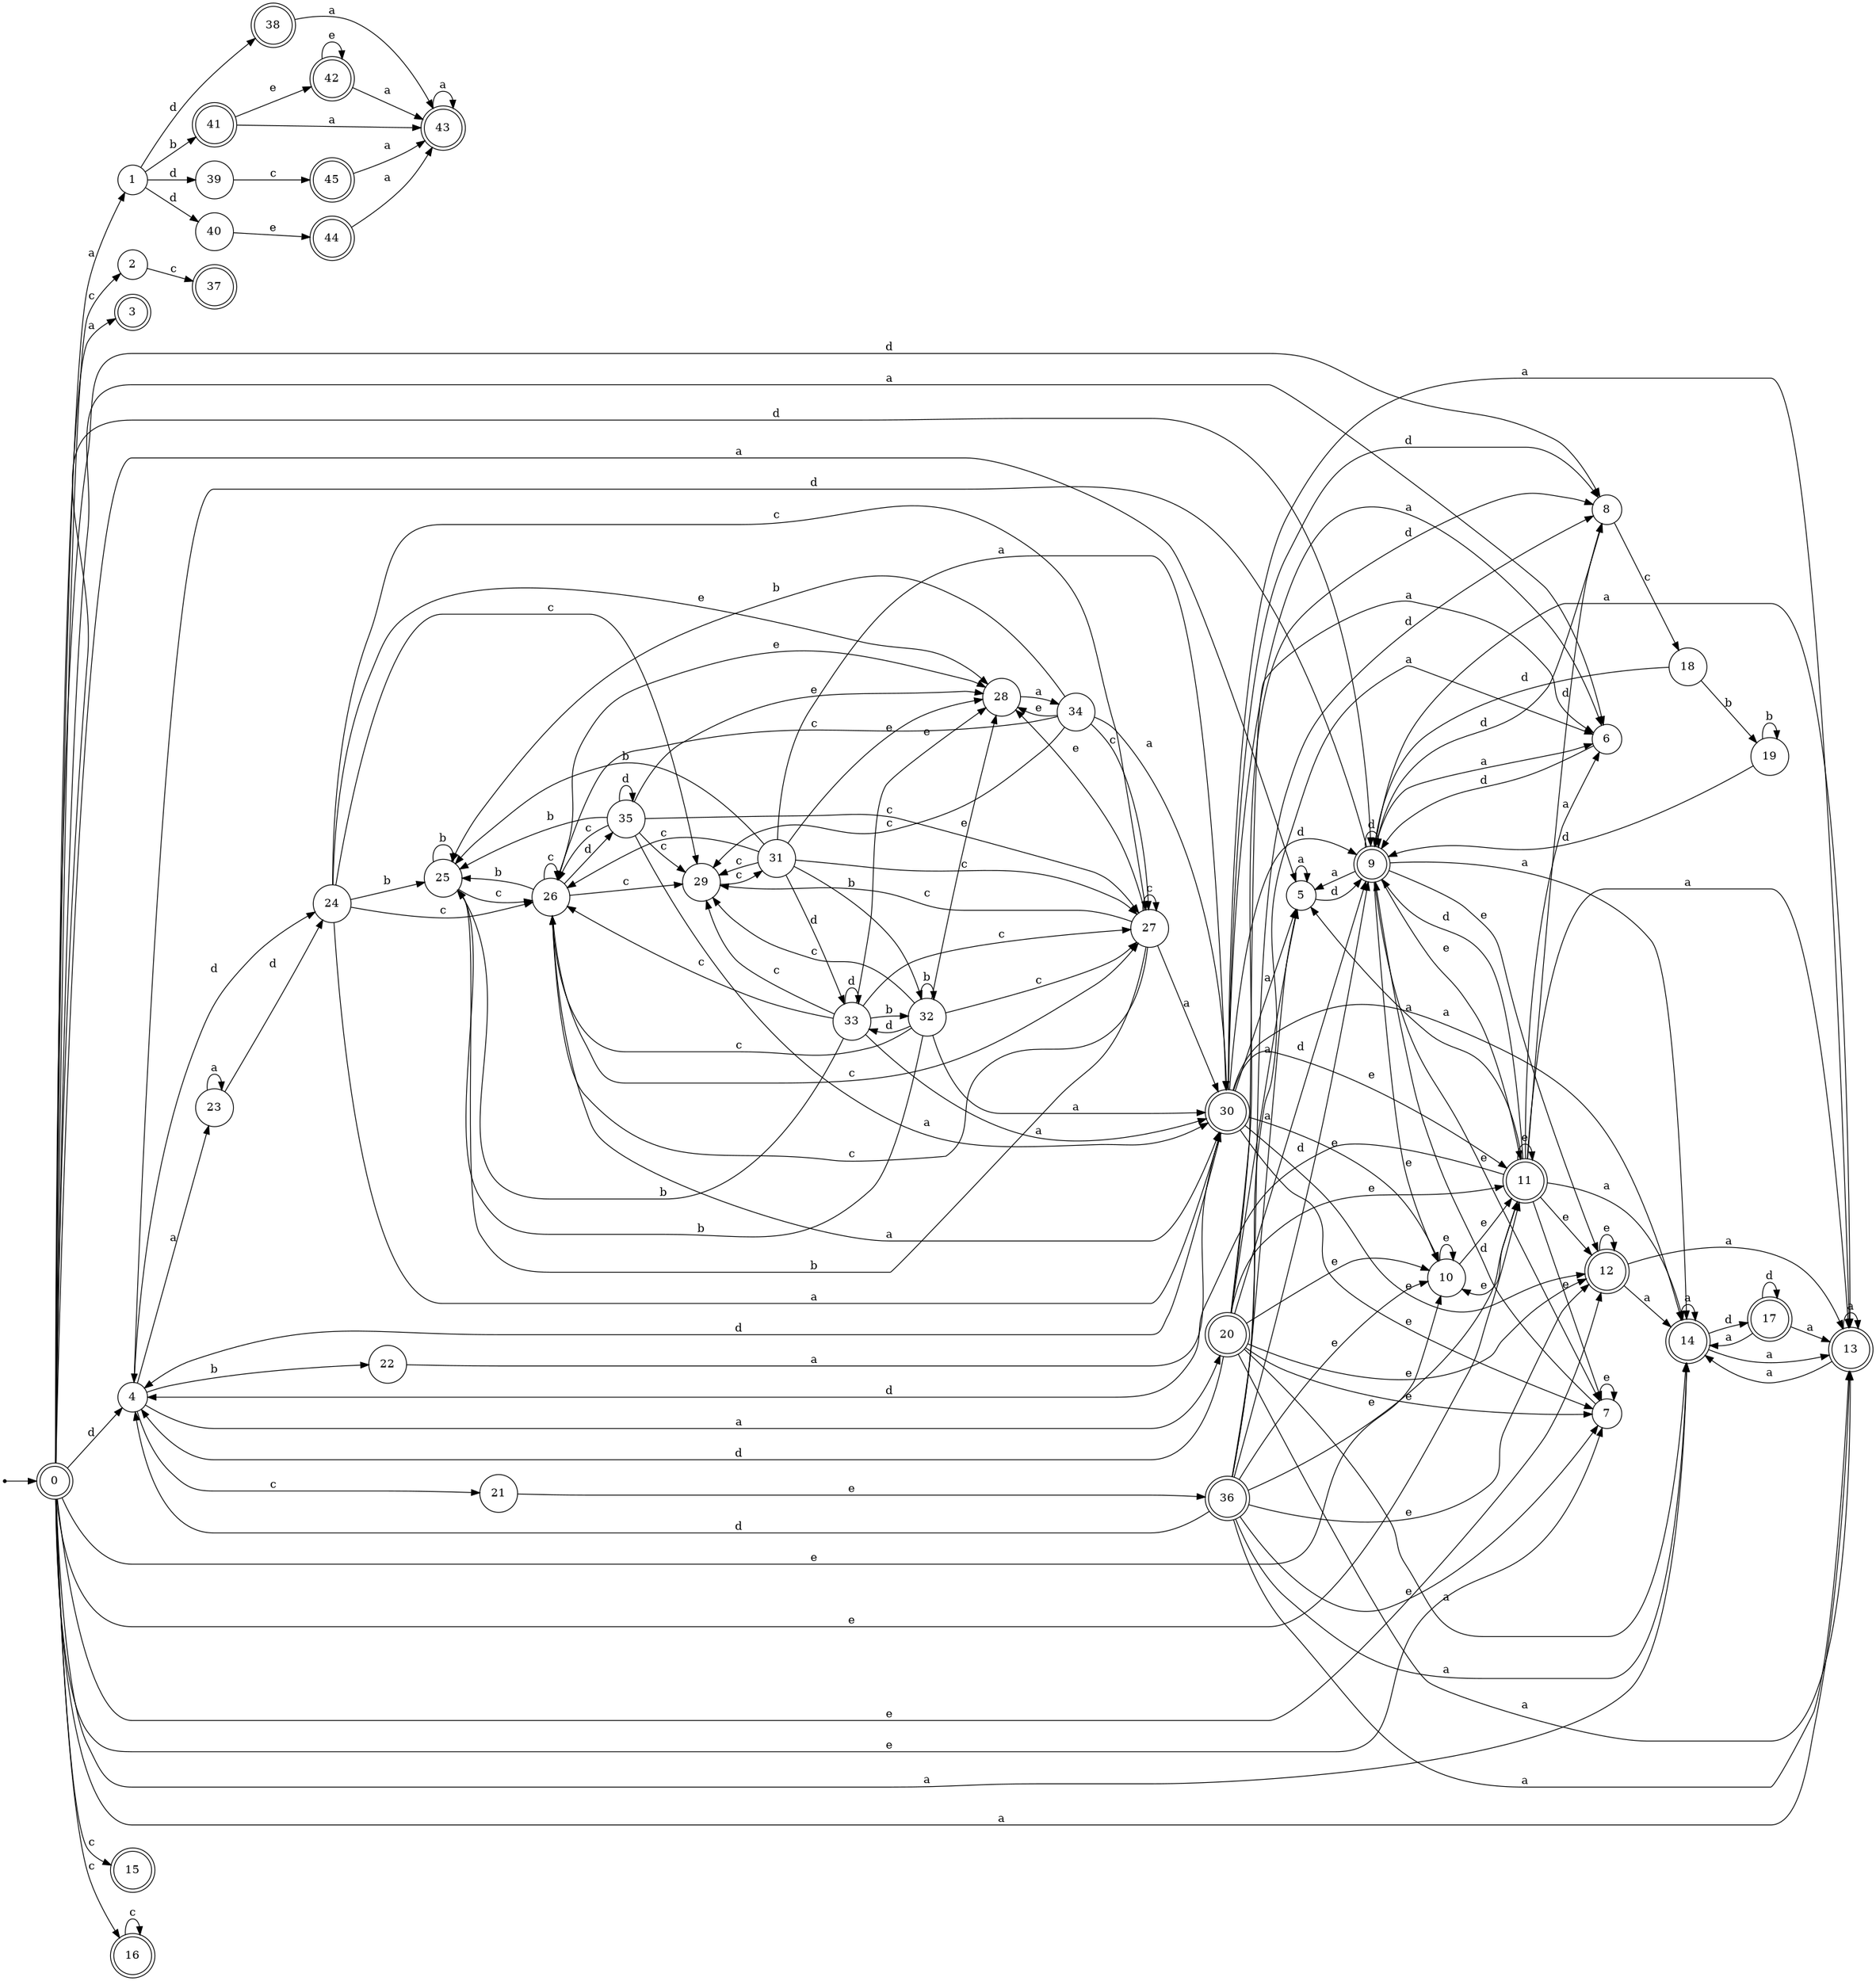 digraph finite_state_machine {
rankdir=LR;
size="20,20";
node [shape = point]; "dummy0"
node [shape = doublecircle]; "0";"dummy0" -> "0";
node [shape = circle]; "1";
node [shape = circle]; "2";
node [shape = doublecircle]; "3";node [shape = circle]; "4";
node [shape = circle]; "5";
node [shape = circle]; "6";
node [shape = circle]; "7";
node [shape = circle]; "8";
node [shape = doublecircle]; "9";node [shape = circle]; "10";
node [shape = doublecircle]; "11";node [shape = doublecircle]; "12";node [shape = doublecircle]; "13";node [shape = doublecircle]; "14";node [shape = doublecircle]; "15";node [shape = doublecircle]; "16";node [shape = doublecircle]; "17";node [shape = circle]; "18";
node [shape = circle]; "19";
node [shape = doublecircle]; "20";node [shape = circle]; "21";
node [shape = circle]; "22";
node [shape = circle]; "23";
node [shape = circle]; "24";
node [shape = circle]; "25";
node [shape = circle]; "26";
node [shape = circle]; "27";
node [shape = circle]; "28";
node [shape = circle]; "29";
node [shape = doublecircle]; "30";node [shape = circle]; "31";
node [shape = circle]; "32";
node [shape = circle]; "33";
node [shape = circle]; "34";
node [shape = circle]; "35";
node [shape = doublecircle]; "36";node [shape = doublecircle]; "37";node [shape = doublecircle]; "38";node [shape = circle]; "39";
node [shape = circle]; "40";
node [shape = doublecircle]; "41";node [shape = doublecircle]; "42";node [shape = doublecircle]; "43";node [shape = doublecircle]; "44";node [shape = doublecircle]; "45";"0" -> "1" [label = "a"];
 "0" -> "3" [label = "a"];
 "0" -> "5" [label = "a"];
 "0" -> "6" [label = "a"];
 "0" -> "13" [label = "a"];
 "0" -> "14" [label = "a"];
 "0" -> "16" [label = "c"];
 "0" -> "2" [label = "c"];
 "0" -> "15" [label = "c"];
 "0" -> "8" [label = "d"];
 "0" -> "9" [label = "d"];
 "0" -> "4" [label = "d"];
 "0" -> "10" [label = "e"];
 "0" -> "11" [label = "e"];
 "0" -> "12" [label = "e"];
 "0" -> "7" [label = "e"];
 "16" -> "16" [label = "c"];
 "14" -> "13" [label = "a"];
 "14" -> "14" [label = "a"];
 "14" -> "17" [label = "d"];
 "17" -> "17" [label = "d"];
 "17" -> "13" [label = "a"];
 "17" -> "14" [label = "a"];
 "13" -> "13" [label = "a"];
 "13" -> "14" [label = "a"];
 "12" -> "12" [label = "e"];
 "12" -> "13" [label = "a"];
 "12" -> "14" [label = "a"];
 "11" -> "10" [label = "e"];
 "11" -> "11" [label = "e"];
 "11" -> "12" [label = "e"];
 "11" -> "7" [label = "e"];
 "11" -> "8" [label = "d"];
 "11" -> "9" [label = "d"];
 "11" -> "4" [label = "d"];
 "11" -> "13" [label = "a"];
 "11" -> "5" [label = "a"];
 "11" -> "6" [label = "a"];
 "11" -> "14" [label = "a"];
 "10" -> "10" [label = "e"];
 "10" -> "11" [label = "e"];
 "9" -> "8" [label = "d"];
 "9" -> "9" [label = "d"];
 "9" -> "4" [label = "d"];
 "9" -> "13" [label = "a"];
 "9" -> "5" [label = "a"];
 "9" -> "6" [label = "a"];
 "9" -> "14" [label = "a"];
 "9" -> "10" [label = "e"];
 "9" -> "11" [label = "e"];
 "9" -> "12" [label = "e"];
 "9" -> "7" [label = "e"];
 "8" -> "18" [label = "c"];
 "18" -> "19" [label = "b"];
 "18" -> "9" [label = "d"];
 "19" -> "19" [label = "b"];
 "19" -> "9" [label = "d"];
 "7" -> "7" [label = "e"];
 "7" -> "9" [label = "d"];
 "6" -> "9" [label = "d"];
 "5" -> "5" [label = "a"];
 "5" -> "9" [label = "d"];
 "4" -> "20" [label = "a"];
 "4" -> "23" [label = "a"];
 "4" -> "21" [label = "c"];
 "4" -> "22" [label = "b"];
 "4" -> "24" [label = "d"];
 "24" -> "25" [label = "b"];
 "24" -> "26" [label = "c"];
 "24" -> "27" [label = "c"];
 "24" -> "29" [label = "c"];
 "24" -> "28" [label = "e"];
 "24" -> "30" [label = "a"];
 "30" -> "8" [label = "d"];
 "30" -> "9" [label = "d"];
 "30" -> "4" [label = "d"];
 "30" -> "13" [label = "a"];
 "30" -> "5" [label = "a"];
 "30" -> "6" [label = "a"];
 "30" -> "14" [label = "a"];
 "30" -> "10" [label = "e"];
 "30" -> "11" [label = "e"];
 "30" -> "12" [label = "e"];
 "30" -> "7" [label = "e"];
 "29" -> "31" [label = "c"];
 "31" -> "26" [label = "c"];
 "31" -> "27" [label = "c"];
 "31" -> "29" [label = "c"];
 "31" -> "32" [label = "b"];
 "31" -> "25" [label = "b"];
 "31" -> "33" [label = "d"];
 "31" -> "28" [label = "e"];
 "31" -> "30" [label = "a"];
 "33" -> "33" [label = "d"];
 "33" -> "32" [label = "b"];
 "33" -> "25" [label = "b"];
 "33" -> "26" [label = "c"];
 "33" -> "27" [label = "c"];
 "33" -> "29" [label = "c"];
 "33" -> "28" [label = "e"];
 "33" -> "30" [label = "a"];
 "32" -> "32" [label = "b"];
 "32" -> "25" [label = "b"];
 "32" -> "33" [label = "d"];
 "32" -> "26" [label = "c"];
 "32" -> "27" [label = "c"];
 "32" -> "29" [label = "c"];
 "32" -> "28" [label = "e"];
 "32" -> "30" [label = "a"];
 "28" -> "34" [label = "a"];
 "34" -> "28" [label = "e"];
 "34" -> "25" [label = "b"];
 "34" -> "26" [label = "c"];
 "34" -> "27" [label = "c"];
 "34" -> "29" [label = "c"];
 "34" -> "30" [label = "a"];
 "27" -> "26" [label = "c"];
 "27" -> "27" [label = "c"];
 "27" -> "29" [label = "c"];
 "27" -> "25" [label = "b"];
 "27" -> "28" [label = "e"];
 "27" -> "30" [label = "a"];
 "26" -> "26" [label = "c"];
 "26" -> "27" [label = "c"];
 "26" -> "29" [label = "c"];
 "26" -> "25" [label = "b"];
 "26" -> "35" [label = "d"];
 "26" -> "28" [label = "e"];
 "26" -> "30" [label = "a"];
 "35" -> "35" [label = "d"];
 "35" -> "25" [label = "b"];
 "35" -> "26" [label = "c"];
 "35" -> "27" [label = "c"];
 "35" -> "29" [label = "c"];
 "35" -> "28" [label = "e"];
 "35" -> "30" [label = "a"];
 "25" -> "25" [label = "b"];
 "25" -> "26" [label = "c"];
 "23" -> "23" [label = "a"];
 "23" -> "24" [label = "d"];
 "22" -> "30" [label = "a"];
 "21" -> "36" [label = "e"];
 "36" -> "8" [label = "d"];
 "36" -> "9" [label = "d"];
 "36" -> "4" [label = "d"];
 "36" -> "13" [label = "a"];
 "36" -> "5" [label = "a"];
 "36" -> "6" [label = "a"];
 "36" -> "14" [label = "a"];
 "36" -> "10" [label = "e"];
 "36" -> "11" [label = "e"];
 "36" -> "12" [label = "e"];
 "36" -> "7" [label = "e"];
 "20" -> "8" [label = "d"];
 "20" -> "9" [label = "d"];
 "20" -> "4" [label = "d"];
 "20" -> "13" [label = "a"];
 "20" -> "5" [label = "a"];
 "20" -> "6" [label = "a"];
 "20" -> "14" [label = "a"];
 "20" -> "10" [label = "e"];
 "20" -> "11" [label = "e"];
 "20" -> "12" [label = "e"];
 "20" -> "7" [label = "e"];
 "2" -> "37" [label = "c"];
 "1" -> "40" [label = "d"];
 "1" -> "38" [label = "d"];
 "1" -> "39" [label = "d"];
 "1" -> "41" [label = "b"];
 "41" -> "42" [label = "e"];
 "41" -> "43" [label = "a"];
 "43" -> "43" [label = "a"];
 "42" -> "42" [label = "e"];
 "42" -> "43" [label = "a"];
 "40" -> "44" [label = "e"];
 "44" -> "43" [label = "a"];
 "39" -> "45" [label = "c"];
 "45" -> "43" [label = "a"];
 "38" -> "43" [label = "a"];
 }
